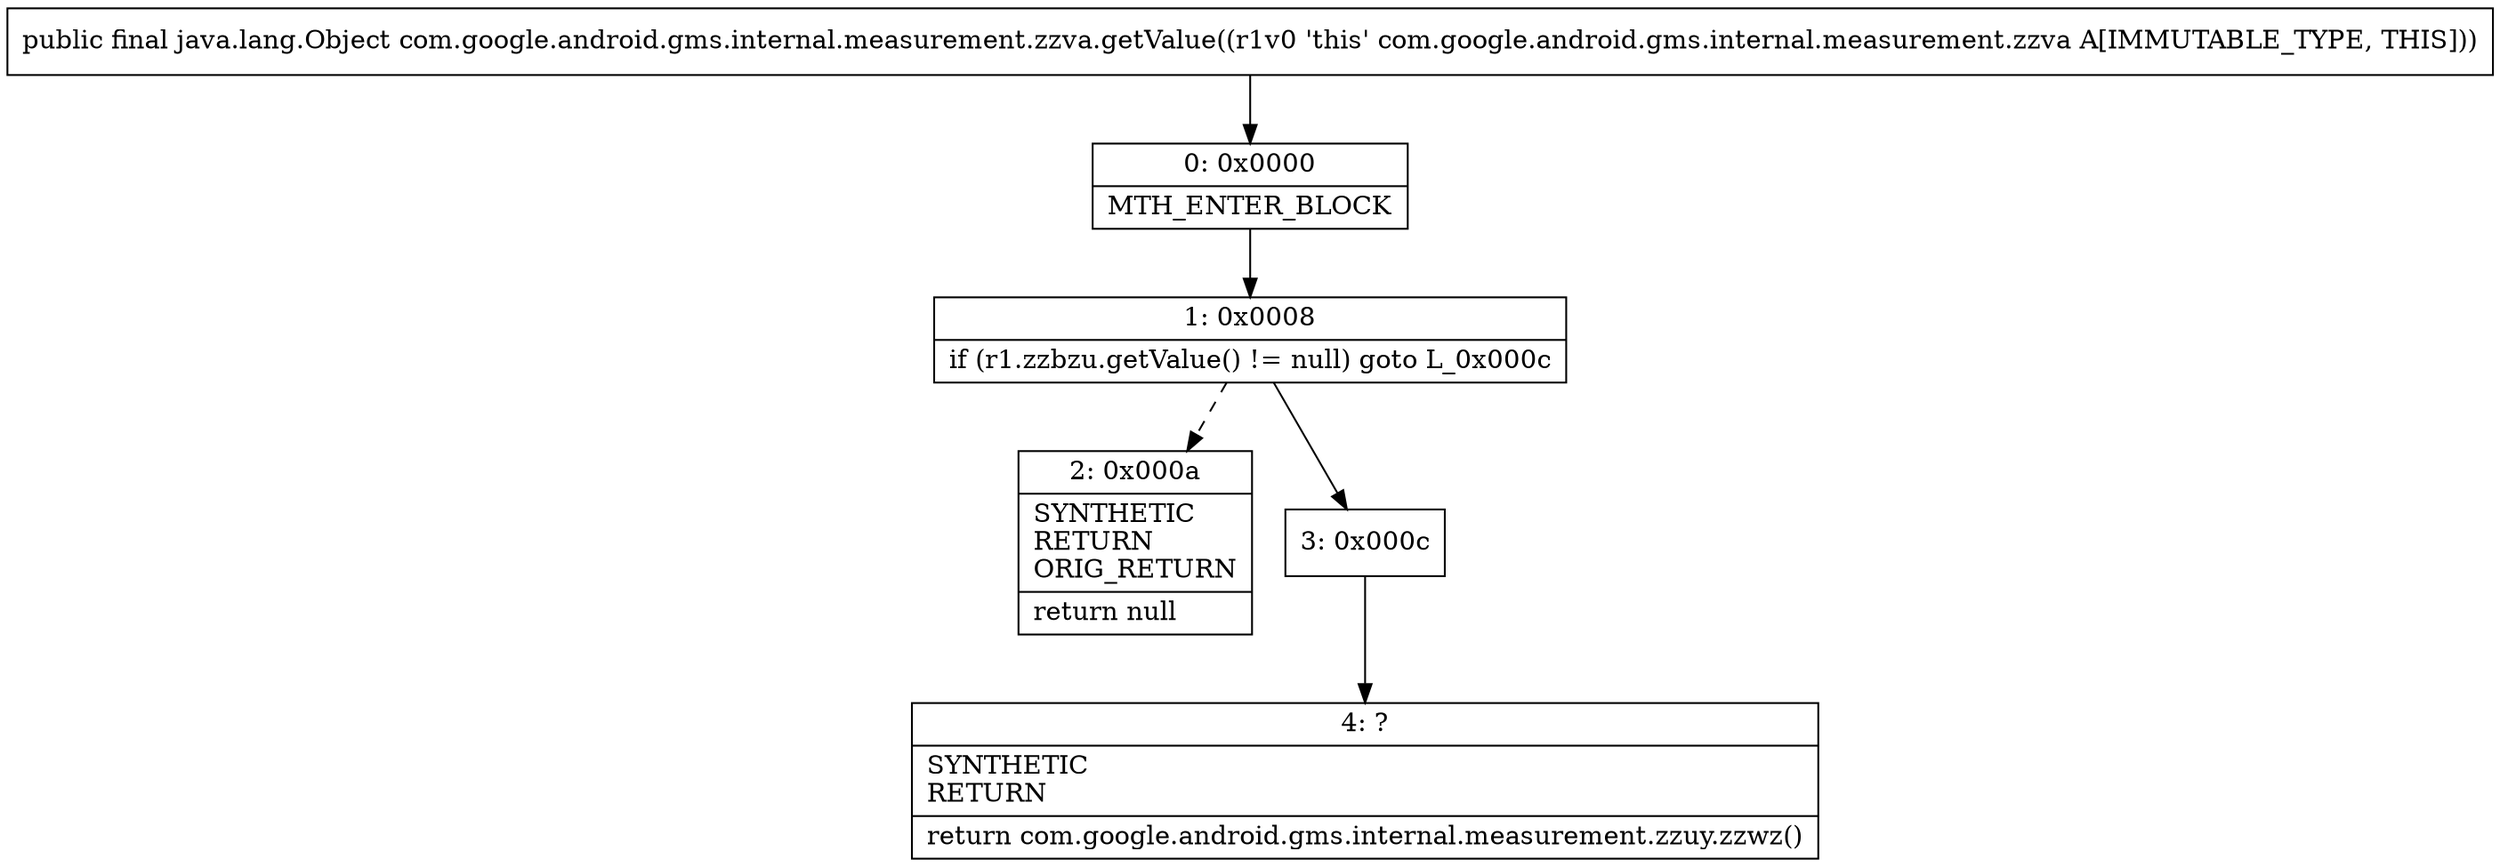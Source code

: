 digraph "CFG forcom.google.android.gms.internal.measurement.zzva.getValue()Ljava\/lang\/Object;" {
Node_0 [shape=record,label="{0\:\ 0x0000|MTH_ENTER_BLOCK\l}"];
Node_1 [shape=record,label="{1\:\ 0x0008|if (r1.zzbzu.getValue() != null) goto L_0x000c\l}"];
Node_2 [shape=record,label="{2\:\ 0x000a|SYNTHETIC\lRETURN\lORIG_RETURN\l|return null\l}"];
Node_3 [shape=record,label="{3\:\ 0x000c}"];
Node_4 [shape=record,label="{4\:\ ?|SYNTHETIC\lRETURN\l|return com.google.android.gms.internal.measurement.zzuy.zzwz()\l}"];
MethodNode[shape=record,label="{public final java.lang.Object com.google.android.gms.internal.measurement.zzva.getValue((r1v0 'this' com.google.android.gms.internal.measurement.zzva A[IMMUTABLE_TYPE, THIS])) }"];
MethodNode -> Node_0;
Node_0 -> Node_1;
Node_1 -> Node_2[style=dashed];
Node_1 -> Node_3;
Node_3 -> Node_4;
}

